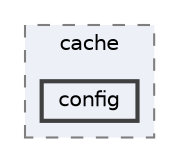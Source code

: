 digraph "repository/core/src/main/java/com/sterlite/cal/core/cache/config"
{
 // LATEX_PDF_SIZE
  bgcolor="transparent";
  edge [fontname=Helvetica,fontsize=10,labelfontname=Helvetica,labelfontsize=10];
  node [fontname=Helvetica,fontsize=10,shape=box,height=0.2,width=0.4];
  compound=true
  subgraph clusterdir_ab9d862b88dfcf8ac91b0416d6f7a47d {
    graph [ bgcolor="#edf0f7", pencolor="grey50", label="cache", fontname=Helvetica,fontsize=10 style="filled,dashed", URL="dir_ab9d862b88dfcf8ac91b0416d6f7a47d.html",tooltip=""]
  dir_0d23938470f4324aa5b865b4aa0eee8a [label="config", fillcolor="#edf0f7", color="grey25", style="filled,bold", URL="dir_0d23938470f4324aa5b865b4aa0eee8a.html",tooltip=""];
  }
}
